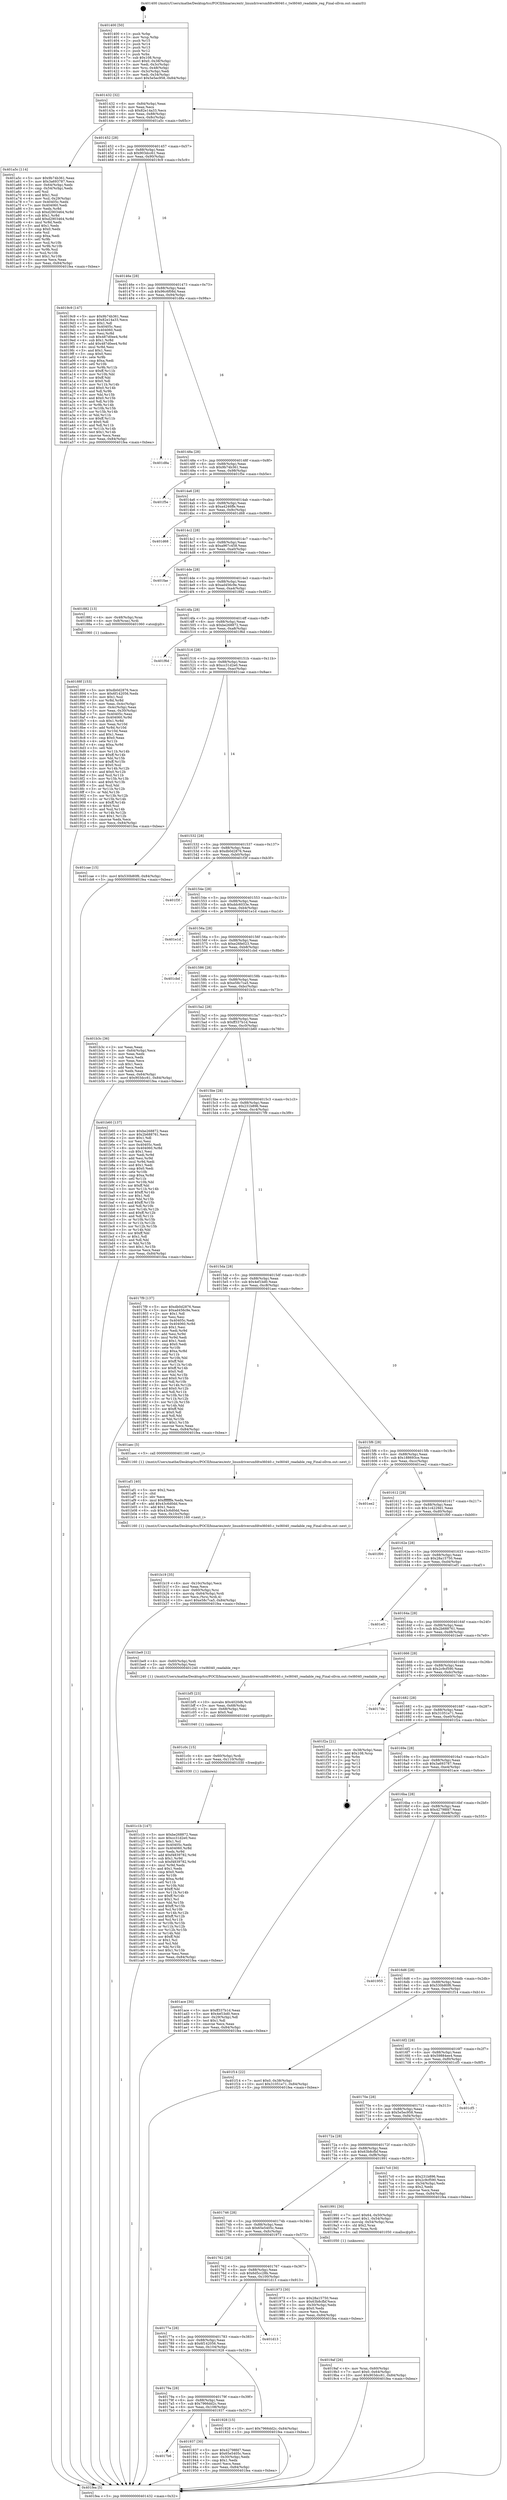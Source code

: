 digraph "0x401400" {
  label = "0x401400 (/mnt/c/Users/mathe/Desktop/tcc/POCII/binaries/extr_linuxdriversmfdtwl6040.c_twl6040_readable_reg_Final-ollvm.out::main(0))"
  labelloc = "t"
  node[shape=record]

  Entry [label="",width=0.3,height=0.3,shape=circle,fillcolor=black,style=filled]
  "0x401432" [label="{
     0x401432 [32]\l
     | [instrs]\l
     &nbsp;&nbsp;0x401432 \<+6\>: mov -0x84(%rbp),%eax\l
     &nbsp;&nbsp;0x401438 \<+2\>: mov %eax,%ecx\l
     &nbsp;&nbsp;0x40143a \<+6\>: sub $0x82e14a33,%ecx\l
     &nbsp;&nbsp;0x401440 \<+6\>: mov %eax,-0x88(%rbp)\l
     &nbsp;&nbsp;0x401446 \<+6\>: mov %ecx,-0x8c(%rbp)\l
     &nbsp;&nbsp;0x40144c \<+6\>: je 0000000000401a5c \<main+0x65c\>\l
  }"]
  "0x401a5c" [label="{
     0x401a5c [114]\l
     | [instrs]\l
     &nbsp;&nbsp;0x401a5c \<+5\>: mov $0x9b74b361,%eax\l
     &nbsp;&nbsp;0x401a61 \<+5\>: mov $0x3a693787,%ecx\l
     &nbsp;&nbsp;0x401a66 \<+3\>: mov -0x64(%rbp),%edx\l
     &nbsp;&nbsp;0x401a69 \<+3\>: cmp -0x54(%rbp),%edx\l
     &nbsp;&nbsp;0x401a6c \<+4\>: setl %sil\l
     &nbsp;&nbsp;0x401a70 \<+4\>: and $0x1,%sil\l
     &nbsp;&nbsp;0x401a74 \<+4\>: mov %sil,-0x29(%rbp)\l
     &nbsp;&nbsp;0x401a78 \<+7\>: mov 0x40405c,%edx\l
     &nbsp;&nbsp;0x401a7f \<+7\>: mov 0x404060,%edi\l
     &nbsp;&nbsp;0x401a86 \<+3\>: mov %edx,%r8d\l
     &nbsp;&nbsp;0x401a89 \<+7\>: sub $0xd2903464,%r8d\l
     &nbsp;&nbsp;0x401a90 \<+4\>: sub $0x1,%r8d\l
     &nbsp;&nbsp;0x401a94 \<+7\>: add $0xd2903464,%r8d\l
     &nbsp;&nbsp;0x401a9b \<+4\>: imul %r8d,%edx\l
     &nbsp;&nbsp;0x401a9f \<+3\>: and $0x1,%edx\l
     &nbsp;&nbsp;0x401aa2 \<+3\>: cmp $0x0,%edx\l
     &nbsp;&nbsp;0x401aa5 \<+4\>: sete %sil\l
     &nbsp;&nbsp;0x401aa9 \<+3\>: cmp $0xa,%edi\l
     &nbsp;&nbsp;0x401aac \<+4\>: setl %r9b\l
     &nbsp;&nbsp;0x401ab0 \<+3\>: mov %sil,%r10b\l
     &nbsp;&nbsp;0x401ab3 \<+3\>: and %r9b,%r10b\l
     &nbsp;&nbsp;0x401ab6 \<+3\>: xor %r9b,%sil\l
     &nbsp;&nbsp;0x401ab9 \<+3\>: or %sil,%r10b\l
     &nbsp;&nbsp;0x401abc \<+4\>: test $0x1,%r10b\l
     &nbsp;&nbsp;0x401ac0 \<+3\>: cmovne %ecx,%eax\l
     &nbsp;&nbsp;0x401ac3 \<+6\>: mov %eax,-0x84(%rbp)\l
     &nbsp;&nbsp;0x401ac9 \<+5\>: jmp 0000000000401fea \<main+0xbea\>\l
  }"]
  "0x401452" [label="{
     0x401452 [28]\l
     | [instrs]\l
     &nbsp;&nbsp;0x401452 \<+5\>: jmp 0000000000401457 \<main+0x57\>\l
     &nbsp;&nbsp;0x401457 \<+6\>: mov -0x88(%rbp),%eax\l
     &nbsp;&nbsp;0x40145d \<+5\>: sub $0x903dcc61,%eax\l
     &nbsp;&nbsp;0x401462 \<+6\>: mov %eax,-0x90(%rbp)\l
     &nbsp;&nbsp;0x401468 \<+6\>: je 00000000004019c9 \<main+0x5c9\>\l
  }"]
  Exit [label="",width=0.3,height=0.3,shape=circle,fillcolor=black,style=filled,peripheries=2]
  "0x4019c9" [label="{
     0x4019c9 [147]\l
     | [instrs]\l
     &nbsp;&nbsp;0x4019c9 \<+5\>: mov $0x9b74b361,%eax\l
     &nbsp;&nbsp;0x4019ce \<+5\>: mov $0x82e14a33,%ecx\l
     &nbsp;&nbsp;0x4019d3 \<+2\>: mov $0x1,%dl\l
     &nbsp;&nbsp;0x4019d5 \<+7\>: mov 0x40405c,%esi\l
     &nbsp;&nbsp;0x4019dc \<+7\>: mov 0x404060,%edi\l
     &nbsp;&nbsp;0x4019e3 \<+3\>: mov %esi,%r8d\l
     &nbsp;&nbsp;0x4019e6 \<+7\>: sub $0x487d0ee4,%r8d\l
     &nbsp;&nbsp;0x4019ed \<+4\>: sub $0x1,%r8d\l
     &nbsp;&nbsp;0x4019f1 \<+7\>: add $0x487d0ee4,%r8d\l
     &nbsp;&nbsp;0x4019f8 \<+4\>: imul %r8d,%esi\l
     &nbsp;&nbsp;0x4019fc \<+3\>: and $0x1,%esi\l
     &nbsp;&nbsp;0x4019ff \<+3\>: cmp $0x0,%esi\l
     &nbsp;&nbsp;0x401a02 \<+4\>: sete %r9b\l
     &nbsp;&nbsp;0x401a06 \<+3\>: cmp $0xa,%edi\l
     &nbsp;&nbsp;0x401a09 \<+4\>: setl %r10b\l
     &nbsp;&nbsp;0x401a0d \<+3\>: mov %r9b,%r11b\l
     &nbsp;&nbsp;0x401a10 \<+4\>: xor $0xff,%r11b\l
     &nbsp;&nbsp;0x401a14 \<+3\>: mov %r10b,%bl\l
     &nbsp;&nbsp;0x401a17 \<+3\>: xor $0xff,%bl\l
     &nbsp;&nbsp;0x401a1a \<+3\>: xor $0x0,%dl\l
     &nbsp;&nbsp;0x401a1d \<+3\>: mov %r11b,%r14b\l
     &nbsp;&nbsp;0x401a20 \<+4\>: and $0x0,%r14b\l
     &nbsp;&nbsp;0x401a24 \<+3\>: and %dl,%r9b\l
     &nbsp;&nbsp;0x401a27 \<+3\>: mov %bl,%r15b\l
     &nbsp;&nbsp;0x401a2a \<+4\>: and $0x0,%r15b\l
     &nbsp;&nbsp;0x401a2e \<+3\>: and %dl,%r10b\l
     &nbsp;&nbsp;0x401a31 \<+3\>: or %r9b,%r14b\l
     &nbsp;&nbsp;0x401a34 \<+3\>: or %r10b,%r15b\l
     &nbsp;&nbsp;0x401a37 \<+3\>: xor %r15b,%r14b\l
     &nbsp;&nbsp;0x401a3a \<+3\>: or %bl,%r11b\l
     &nbsp;&nbsp;0x401a3d \<+4\>: xor $0xff,%r11b\l
     &nbsp;&nbsp;0x401a41 \<+3\>: or $0x0,%dl\l
     &nbsp;&nbsp;0x401a44 \<+3\>: and %dl,%r11b\l
     &nbsp;&nbsp;0x401a47 \<+3\>: or %r11b,%r14b\l
     &nbsp;&nbsp;0x401a4a \<+4\>: test $0x1,%r14b\l
     &nbsp;&nbsp;0x401a4e \<+3\>: cmovne %ecx,%eax\l
     &nbsp;&nbsp;0x401a51 \<+6\>: mov %eax,-0x84(%rbp)\l
     &nbsp;&nbsp;0x401a57 \<+5\>: jmp 0000000000401fea \<main+0xbea\>\l
  }"]
  "0x40146e" [label="{
     0x40146e [28]\l
     | [instrs]\l
     &nbsp;&nbsp;0x40146e \<+5\>: jmp 0000000000401473 \<main+0x73\>\l
     &nbsp;&nbsp;0x401473 \<+6\>: mov -0x88(%rbp),%eax\l
     &nbsp;&nbsp;0x401479 \<+5\>: sub $0x96c6f08d,%eax\l
     &nbsp;&nbsp;0x40147e \<+6\>: mov %eax,-0x94(%rbp)\l
     &nbsp;&nbsp;0x401484 \<+6\>: je 0000000000401d8a \<main+0x98a\>\l
  }"]
  "0x401c1b" [label="{
     0x401c1b [147]\l
     | [instrs]\l
     &nbsp;&nbsp;0x401c1b \<+5\>: mov $0xbe268872,%eax\l
     &nbsp;&nbsp;0x401c20 \<+5\>: mov $0xcc31d2e0,%esi\l
     &nbsp;&nbsp;0x401c25 \<+2\>: mov $0x1,%cl\l
     &nbsp;&nbsp;0x401c27 \<+7\>: mov 0x40405c,%edx\l
     &nbsp;&nbsp;0x401c2e \<+8\>: mov 0x404060,%r8d\l
     &nbsp;&nbsp;0x401c36 \<+3\>: mov %edx,%r9d\l
     &nbsp;&nbsp;0x401c39 \<+7\>: add $0xf4839782,%r9d\l
     &nbsp;&nbsp;0x401c40 \<+4\>: sub $0x1,%r9d\l
     &nbsp;&nbsp;0x401c44 \<+7\>: sub $0xf4839782,%r9d\l
     &nbsp;&nbsp;0x401c4b \<+4\>: imul %r9d,%edx\l
     &nbsp;&nbsp;0x401c4f \<+3\>: and $0x1,%edx\l
     &nbsp;&nbsp;0x401c52 \<+3\>: cmp $0x0,%edx\l
     &nbsp;&nbsp;0x401c55 \<+4\>: sete %r10b\l
     &nbsp;&nbsp;0x401c59 \<+4\>: cmp $0xa,%r8d\l
     &nbsp;&nbsp;0x401c5d \<+4\>: setl %r11b\l
     &nbsp;&nbsp;0x401c61 \<+3\>: mov %r10b,%bl\l
     &nbsp;&nbsp;0x401c64 \<+3\>: xor $0xff,%bl\l
     &nbsp;&nbsp;0x401c67 \<+3\>: mov %r11b,%r14b\l
     &nbsp;&nbsp;0x401c6a \<+4\>: xor $0xff,%r14b\l
     &nbsp;&nbsp;0x401c6e \<+3\>: xor $0x1,%cl\l
     &nbsp;&nbsp;0x401c71 \<+3\>: mov %bl,%r15b\l
     &nbsp;&nbsp;0x401c74 \<+4\>: and $0xff,%r15b\l
     &nbsp;&nbsp;0x401c78 \<+3\>: and %cl,%r10b\l
     &nbsp;&nbsp;0x401c7b \<+3\>: mov %r14b,%r12b\l
     &nbsp;&nbsp;0x401c7e \<+4\>: and $0xff,%r12b\l
     &nbsp;&nbsp;0x401c82 \<+3\>: and %cl,%r11b\l
     &nbsp;&nbsp;0x401c85 \<+3\>: or %r10b,%r15b\l
     &nbsp;&nbsp;0x401c88 \<+3\>: or %r11b,%r12b\l
     &nbsp;&nbsp;0x401c8b \<+3\>: xor %r12b,%r15b\l
     &nbsp;&nbsp;0x401c8e \<+3\>: or %r14b,%bl\l
     &nbsp;&nbsp;0x401c91 \<+3\>: xor $0xff,%bl\l
     &nbsp;&nbsp;0x401c94 \<+3\>: or $0x1,%cl\l
     &nbsp;&nbsp;0x401c97 \<+2\>: and %cl,%bl\l
     &nbsp;&nbsp;0x401c99 \<+3\>: or %bl,%r15b\l
     &nbsp;&nbsp;0x401c9c \<+4\>: test $0x1,%r15b\l
     &nbsp;&nbsp;0x401ca0 \<+3\>: cmovne %esi,%eax\l
     &nbsp;&nbsp;0x401ca3 \<+6\>: mov %eax,-0x84(%rbp)\l
     &nbsp;&nbsp;0x401ca9 \<+5\>: jmp 0000000000401fea \<main+0xbea\>\l
  }"]
  "0x401d8a" [label="{
     0x401d8a\l
  }", style=dashed]
  "0x40148a" [label="{
     0x40148a [28]\l
     | [instrs]\l
     &nbsp;&nbsp;0x40148a \<+5\>: jmp 000000000040148f \<main+0x8f\>\l
     &nbsp;&nbsp;0x40148f \<+6\>: mov -0x88(%rbp),%eax\l
     &nbsp;&nbsp;0x401495 \<+5\>: sub $0x9b74b361,%eax\l
     &nbsp;&nbsp;0x40149a \<+6\>: mov %eax,-0x98(%rbp)\l
     &nbsp;&nbsp;0x4014a0 \<+6\>: je 0000000000401f5e \<main+0xb5e\>\l
  }"]
  "0x401c0c" [label="{
     0x401c0c [15]\l
     | [instrs]\l
     &nbsp;&nbsp;0x401c0c \<+4\>: mov -0x60(%rbp),%rdi\l
     &nbsp;&nbsp;0x401c10 \<+6\>: mov %eax,-0x110(%rbp)\l
     &nbsp;&nbsp;0x401c16 \<+5\>: call 0000000000401030 \<free@plt\>\l
     | [calls]\l
     &nbsp;&nbsp;0x401030 \{1\} (unknown)\l
  }"]
  "0x401f5e" [label="{
     0x401f5e\l
  }", style=dashed]
  "0x4014a6" [label="{
     0x4014a6 [28]\l
     | [instrs]\l
     &nbsp;&nbsp;0x4014a6 \<+5\>: jmp 00000000004014ab \<main+0xab\>\l
     &nbsp;&nbsp;0x4014ab \<+6\>: mov -0x88(%rbp),%eax\l
     &nbsp;&nbsp;0x4014b1 \<+5\>: sub $0xa4246ffe,%eax\l
     &nbsp;&nbsp;0x4014b6 \<+6\>: mov %eax,-0x9c(%rbp)\l
     &nbsp;&nbsp;0x4014bc \<+6\>: je 0000000000401d68 \<main+0x968\>\l
  }"]
  "0x401bf5" [label="{
     0x401bf5 [23]\l
     | [instrs]\l
     &nbsp;&nbsp;0x401bf5 \<+10\>: movabs $0x4020d6,%rdi\l
     &nbsp;&nbsp;0x401bff \<+3\>: mov %eax,-0x68(%rbp)\l
     &nbsp;&nbsp;0x401c02 \<+3\>: mov -0x68(%rbp),%esi\l
     &nbsp;&nbsp;0x401c05 \<+2\>: mov $0x0,%al\l
     &nbsp;&nbsp;0x401c07 \<+5\>: call 0000000000401040 \<printf@plt\>\l
     | [calls]\l
     &nbsp;&nbsp;0x401040 \{1\} (unknown)\l
  }"]
  "0x401d68" [label="{
     0x401d68\l
  }", style=dashed]
  "0x4014c2" [label="{
     0x4014c2 [28]\l
     | [instrs]\l
     &nbsp;&nbsp;0x4014c2 \<+5\>: jmp 00000000004014c7 \<main+0xc7\>\l
     &nbsp;&nbsp;0x4014c7 \<+6\>: mov -0x88(%rbp),%eax\l
     &nbsp;&nbsp;0x4014cd \<+5\>: sub $0xa967c458,%eax\l
     &nbsp;&nbsp;0x4014d2 \<+6\>: mov %eax,-0xa0(%rbp)\l
     &nbsp;&nbsp;0x4014d8 \<+6\>: je 0000000000401fae \<main+0xbae\>\l
  }"]
  "0x401b19" [label="{
     0x401b19 [35]\l
     | [instrs]\l
     &nbsp;&nbsp;0x401b19 \<+6\>: mov -0x10c(%rbp),%ecx\l
     &nbsp;&nbsp;0x401b1f \<+3\>: imul %eax,%ecx\l
     &nbsp;&nbsp;0x401b22 \<+4\>: mov -0x60(%rbp),%rsi\l
     &nbsp;&nbsp;0x401b26 \<+4\>: movslq -0x64(%rbp),%rdi\l
     &nbsp;&nbsp;0x401b2a \<+3\>: mov %ecx,(%rsi,%rdi,4)\l
     &nbsp;&nbsp;0x401b2d \<+10\>: movl $0xe58c7ca5,-0x84(%rbp)\l
     &nbsp;&nbsp;0x401b37 \<+5\>: jmp 0000000000401fea \<main+0xbea\>\l
  }"]
  "0x401fae" [label="{
     0x401fae\l
  }", style=dashed]
  "0x4014de" [label="{
     0x4014de [28]\l
     | [instrs]\l
     &nbsp;&nbsp;0x4014de \<+5\>: jmp 00000000004014e3 \<main+0xe3\>\l
     &nbsp;&nbsp;0x4014e3 \<+6\>: mov -0x88(%rbp),%eax\l
     &nbsp;&nbsp;0x4014e9 \<+5\>: sub $0xad456c9e,%eax\l
     &nbsp;&nbsp;0x4014ee \<+6\>: mov %eax,-0xa4(%rbp)\l
     &nbsp;&nbsp;0x4014f4 \<+6\>: je 0000000000401882 \<main+0x482\>\l
  }"]
  "0x401af1" [label="{
     0x401af1 [40]\l
     | [instrs]\l
     &nbsp;&nbsp;0x401af1 \<+5\>: mov $0x2,%ecx\l
     &nbsp;&nbsp;0x401af6 \<+1\>: cltd\l
     &nbsp;&nbsp;0x401af7 \<+2\>: idiv %ecx\l
     &nbsp;&nbsp;0x401af9 \<+6\>: imul $0xfffffffe,%edx,%ecx\l
     &nbsp;&nbsp;0x401aff \<+6\>: add $0x43c6d0dd,%ecx\l
     &nbsp;&nbsp;0x401b05 \<+3\>: add $0x1,%ecx\l
     &nbsp;&nbsp;0x401b08 \<+6\>: sub $0x43c6d0dd,%ecx\l
     &nbsp;&nbsp;0x401b0e \<+6\>: mov %ecx,-0x10c(%rbp)\l
     &nbsp;&nbsp;0x401b14 \<+5\>: call 0000000000401160 \<next_i\>\l
     | [calls]\l
     &nbsp;&nbsp;0x401160 \{1\} (/mnt/c/Users/mathe/Desktop/tcc/POCII/binaries/extr_linuxdriversmfdtwl6040.c_twl6040_readable_reg_Final-ollvm.out::next_i)\l
  }"]
  "0x401882" [label="{
     0x401882 [13]\l
     | [instrs]\l
     &nbsp;&nbsp;0x401882 \<+4\>: mov -0x48(%rbp),%rax\l
     &nbsp;&nbsp;0x401886 \<+4\>: mov 0x8(%rax),%rdi\l
     &nbsp;&nbsp;0x40188a \<+5\>: call 0000000000401060 \<atoi@plt\>\l
     | [calls]\l
     &nbsp;&nbsp;0x401060 \{1\} (unknown)\l
  }"]
  "0x4014fa" [label="{
     0x4014fa [28]\l
     | [instrs]\l
     &nbsp;&nbsp;0x4014fa \<+5\>: jmp 00000000004014ff \<main+0xff\>\l
     &nbsp;&nbsp;0x4014ff \<+6\>: mov -0x88(%rbp),%eax\l
     &nbsp;&nbsp;0x401505 \<+5\>: sub $0xbe268872,%eax\l
     &nbsp;&nbsp;0x40150a \<+6\>: mov %eax,-0xa8(%rbp)\l
     &nbsp;&nbsp;0x401510 \<+6\>: je 0000000000401f6d \<main+0xb6d\>\l
  }"]
  "0x4019af" [label="{
     0x4019af [26]\l
     | [instrs]\l
     &nbsp;&nbsp;0x4019af \<+4\>: mov %rax,-0x60(%rbp)\l
     &nbsp;&nbsp;0x4019b3 \<+7\>: movl $0x0,-0x64(%rbp)\l
     &nbsp;&nbsp;0x4019ba \<+10\>: movl $0x903dcc61,-0x84(%rbp)\l
     &nbsp;&nbsp;0x4019c4 \<+5\>: jmp 0000000000401fea \<main+0xbea\>\l
  }"]
  "0x401f6d" [label="{
     0x401f6d\l
  }", style=dashed]
  "0x401516" [label="{
     0x401516 [28]\l
     | [instrs]\l
     &nbsp;&nbsp;0x401516 \<+5\>: jmp 000000000040151b \<main+0x11b\>\l
     &nbsp;&nbsp;0x40151b \<+6\>: mov -0x88(%rbp),%eax\l
     &nbsp;&nbsp;0x401521 \<+5\>: sub $0xcc31d2e0,%eax\l
     &nbsp;&nbsp;0x401526 \<+6\>: mov %eax,-0xac(%rbp)\l
     &nbsp;&nbsp;0x40152c \<+6\>: je 0000000000401cae \<main+0x8ae\>\l
  }"]
  "0x4017b6" [label="{
     0x4017b6\l
  }", style=dashed]
  "0x401cae" [label="{
     0x401cae [15]\l
     | [instrs]\l
     &nbsp;&nbsp;0x401cae \<+10\>: movl $0x530b80f6,-0x84(%rbp)\l
     &nbsp;&nbsp;0x401cb8 \<+5\>: jmp 0000000000401fea \<main+0xbea\>\l
  }"]
  "0x401532" [label="{
     0x401532 [28]\l
     | [instrs]\l
     &nbsp;&nbsp;0x401532 \<+5\>: jmp 0000000000401537 \<main+0x137\>\l
     &nbsp;&nbsp;0x401537 \<+6\>: mov -0x88(%rbp),%eax\l
     &nbsp;&nbsp;0x40153d \<+5\>: sub $0xdb0d2876,%eax\l
     &nbsp;&nbsp;0x401542 \<+6\>: mov %eax,-0xb0(%rbp)\l
     &nbsp;&nbsp;0x401548 \<+6\>: je 0000000000401f3f \<main+0xb3f\>\l
  }"]
  "0x401937" [label="{
     0x401937 [30]\l
     | [instrs]\l
     &nbsp;&nbsp;0x401937 \<+5\>: mov $0x42798fd7,%eax\l
     &nbsp;&nbsp;0x40193c \<+5\>: mov $0x65e5405c,%ecx\l
     &nbsp;&nbsp;0x401941 \<+3\>: mov -0x30(%rbp),%edx\l
     &nbsp;&nbsp;0x401944 \<+3\>: cmp $0x1,%edx\l
     &nbsp;&nbsp;0x401947 \<+3\>: cmovl %ecx,%eax\l
     &nbsp;&nbsp;0x40194a \<+6\>: mov %eax,-0x84(%rbp)\l
     &nbsp;&nbsp;0x401950 \<+5\>: jmp 0000000000401fea \<main+0xbea\>\l
  }"]
  "0x401f3f" [label="{
     0x401f3f\l
  }", style=dashed]
  "0x40154e" [label="{
     0x40154e [28]\l
     | [instrs]\l
     &nbsp;&nbsp;0x40154e \<+5\>: jmp 0000000000401553 \<main+0x153\>\l
     &nbsp;&nbsp;0x401553 \<+6\>: mov -0x88(%rbp),%eax\l
     &nbsp;&nbsp;0x401559 \<+5\>: sub $0xddc6033e,%eax\l
     &nbsp;&nbsp;0x40155e \<+6\>: mov %eax,-0xb4(%rbp)\l
     &nbsp;&nbsp;0x401564 \<+6\>: je 0000000000401e1d \<main+0xa1d\>\l
  }"]
  "0x40179a" [label="{
     0x40179a [28]\l
     | [instrs]\l
     &nbsp;&nbsp;0x40179a \<+5\>: jmp 000000000040179f \<main+0x39f\>\l
     &nbsp;&nbsp;0x40179f \<+6\>: mov -0x88(%rbp),%eax\l
     &nbsp;&nbsp;0x4017a5 \<+5\>: sub $0x7966dd2c,%eax\l
     &nbsp;&nbsp;0x4017aa \<+6\>: mov %eax,-0x108(%rbp)\l
     &nbsp;&nbsp;0x4017b0 \<+6\>: je 0000000000401937 \<main+0x537\>\l
  }"]
  "0x401e1d" [label="{
     0x401e1d\l
  }", style=dashed]
  "0x40156a" [label="{
     0x40156a [28]\l
     | [instrs]\l
     &nbsp;&nbsp;0x40156a \<+5\>: jmp 000000000040156f \<main+0x16f\>\l
     &nbsp;&nbsp;0x40156f \<+6\>: mov -0x88(%rbp),%eax\l
     &nbsp;&nbsp;0x401575 \<+5\>: sub $0xe26fe023,%eax\l
     &nbsp;&nbsp;0x40157a \<+6\>: mov %eax,-0xb8(%rbp)\l
     &nbsp;&nbsp;0x401580 \<+6\>: je 0000000000401cbd \<main+0x8bd\>\l
  }"]
  "0x401928" [label="{
     0x401928 [15]\l
     | [instrs]\l
     &nbsp;&nbsp;0x401928 \<+10\>: movl $0x7966dd2c,-0x84(%rbp)\l
     &nbsp;&nbsp;0x401932 \<+5\>: jmp 0000000000401fea \<main+0xbea\>\l
  }"]
  "0x401cbd" [label="{
     0x401cbd\l
  }", style=dashed]
  "0x401586" [label="{
     0x401586 [28]\l
     | [instrs]\l
     &nbsp;&nbsp;0x401586 \<+5\>: jmp 000000000040158b \<main+0x18b\>\l
     &nbsp;&nbsp;0x40158b \<+6\>: mov -0x88(%rbp),%eax\l
     &nbsp;&nbsp;0x401591 \<+5\>: sub $0xe58c7ca5,%eax\l
     &nbsp;&nbsp;0x401596 \<+6\>: mov %eax,-0xbc(%rbp)\l
     &nbsp;&nbsp;0x40159c \<+6\>: je 0000000000401b3c \<main+0x73c\>\l
  }"]
  "0x40177e" [label="{
     0x40177e [28]\l
     | [instrs]\l
     &nbsp;&nbsp;0x40177e \<+5\>: jmp 0000000000401783 \<main+0x383\>\l
     &nbsp;&nbsp;0x401783 \<+6\>: mov -0x88(%rbp),%eax\l
     &nbsp;&nbsp;0x401789 \<+5\>: sub $0x6f142056,%eax\l
     &nbsp;&nbsp;0x40178e \<+6\>: mov %eax,-0x104(%rbp)\l
     &nbsp;&nbsp;0x401794 \<+6\>: je 0000000000401928 \<main+0x528\>\l
  }"]
  "0x401b3c" [label="{
     0x401b3c [36]\l
     | [instrs]\l
     &nbsp;&nbsp;0x401b3c \<+2\>: xor %eax,%eax\l
     &nbsp;&nbsp;0x401b3e \<+3\>: mov -0x64(%rbp),%ecx\l
     &nbsp;&nbsp;0x401b41 \<+2\>: mov %eax,%edx\l
     &nbsp;&nbsp;0x401b43 \<+2\>: sub %ecx,%edx\l
     &nbsp;&nbsp;0x401b45 \<+2\>: mov %eax,%ecx\l
     &nbsp;&nbsp;0x401b47 \<+3\>: sub $0x1,%ecx\l
     &nbsp;&nbsp;0x401b4a \<+2\>: add %ecx,%edx\l
     &nbsp;&nbsp;0x401b4c \<+2\>: sub %edx,%eax\l
     &nbsp;&nbsp;0x401b4e \<+3\>: mov %eax,-0x64(%rbp)\l
     &nbsp;&nbsp;0x401b51 \<+10\>: movl $0x903dcc61,-0x84(%rbp)\l
     &nbsp;&nbsp;0x401b5b \<+5\>: jmp 0000000000401fea \<main+0xbea\>\l
  }"]
  "0x4015a2" [label="{
     0x4015a2 [28]\l
     | [instrs]\l
     &nbsp;&nbsp;0x4015a2 \<+5\>: jmp 00000000004015a7 \<main+0x1a7\>\l
     &nbsp;&nbsp;0x4015a7 \<+6\>: mov -0x88(%rbp),%eax\l
     &nbsp;&nbsp;0x4015ad \<+5\>: sub $0xff337b1d,%eax\l
     &nbsp;&nbsp;0x4015b2 \<+6\>: mov %eax,-0xc0(%rbp)\l
     &nbsp;&nbsp;0x4015b8 \<+6\>: je 0000000000401b60 \<main+0x760\>\l
  }"]
  "0x401d13" [label="{
     0x401d13\l
  }", style=dashed]
  "0x401b60" [label="{
     0x401b60 [137]\l
     | [instrs]\l
     &nbsp;&nbsp;0x401b60 \<+5\>: mov $0xbe268872,%eax\l
     &nbsp;&nbsp;0x401b65 \<+5\>: mov $0x2b688761,%ecx\l
     &nbsp;&nbsp;0x401b6a \<+2\>: mov $0x1,%dl\l
     &nbsp;&nbsp;0x401b6c \<+2\>: xor %esi,%esi\l
     &nbsp;&nbsp;0x401b6e \<+7\>: mov 0x40405c,%edi\l
     &nbsp;&nbsp;0x401b75 \<+8\>: mov 0x404060,%r8d\l
     &nbsp;&nbsp;0x401b7d \<+3\>: sub $0x1,%esi\l
     &nbsp;&nbsp;0x401b80 \<+3\>: mov %edi,%r9d\l
     &nbsp;&nbsp;0x401b83 \<+3\>: add %esi,%r9d\l
     &nbsp;&nbsp;0x401b86 \<+4\>: imul %r9d,%edi\l
     &nbsp;&nbsp;0x401b8a \<+3\>: and $0x1,%edi\l
     &nbsp;&nbsp;0x401b8d \<+3\>: cmp $0x0,%edi\l
     &nbsp;&nbsp;0x401b90 \<+4\>: sete %r10b\l
     &nbsp;&nbsp;0x401b94 \<+4\>: cmp $0xa,%r8d\l
     &nbsp;&nbsp;0x401b98 \<+4\>: setl %r11b\l
     &nbsp;&nbsp;0x401b9c \<+3\>: mov %r10b,%bl\l
     &nbsp;&nbsp;0x401b9f \<+3\>: xor $0xff,%bl\l
     &nbsp;&nbsp;0x401ba2 \<+3\>: mov %r11b,%r14b\l
     &nbsp;&nbsp;0x401ba5 \<+4\>: xor $0xff,%r14b\l
     &nbsp;&nbsp;0x401ba9 \<+3\>: xor $0x1,%dl\l
     &nbsp;&nbsp;0x401bac \<+3\>: mov %bl,%r15b\l
     &nbsp;&nbsp;0x401baf \<+4\>: and $0xff,%r15b\l
     &nbsp;&nbsp;0x401bb3 \<+3\>: and %dl,%r10b\l
     &nbsp;&nbsp;0x401bb6 \<+3\>: mov %r14b,%r12b\l
     &nbsp;&nbsp;0x401bb9 \<+4\>: and $0xff,%r12b\l
     &nbsp;&nbsp;0x401bbd \<+3\>: and %dl,%r11b\l
     &nbsp;&nbsp;0x401bc0 \<+3\>: or %r10b,%r15b\l
     &nbsp;&nbsp;0x401bc3 \<+3\>: or %r11b,%r12b\l
     &nbsp;&nbsp;0x401bc6 \<+3\>: xor %r12b,%r15b\l
     &nbsp;&nbsp;0x401bc9 \<+3\>: or %r14b,%bl\l
     &nbsp;&nbsp;0x401bcc \<+3\>: xor $0xff,%bl\l
     &nbsp;&nbsp;0x401bcf \<+3\>: or $0x1,%dl\l
     &nbsp;&nbsp;0x401bd2 \<+2\>: and %dl,%bl\l
     &nbsp;&nbsp;0x401bd4 \<+3\>: or %bl,%r15b\l
     &nbsp;&nbsp;0x401bd7 \<+4\>: test $0x1,%r15b\l
     &nbsp;&nbsp;0x401bdb \<+3\>: cmovne %ecx,%eax\l
     &nbsp;&nbsp;0x401bde \<+6\>: mov %eax,-0x84(%rbp)\l
     &nbsp;&nbsp;0x401be4 \<+5\>: jmp 0000000000401fea \<main+0xbea\>\l
  }"]
  "0x4015be" [label="{
     0x4015be [28]\l
     | [instrs]\l
     &nbsp;&nbsp;0x4015be \<+5\>: jmp 00000000004015c3 \<main+0x1c3\>\l
     &nbsp;&nbsp;0x4015c3 \<+6\>: mov -0x88(%rbp),%eax\l
     &nbsp;&nbsp;0x4015c9 \<+5\>: sub $0x231b896,%eax\l
     &nbsp;&nbsp;0x4015ce \<+6\>: mov %eax,-0xc4(%rbp)\l
     &nbsp;&nbsp;0x4015d4 \<+6\>: je 00000000004017f9 \<main+0x3f9\>\l
  }"]
  "0x401762" [label="{
     0x401762 [28]\l
     | [instrs]\l
     &nbsp;&nbsp;0x401762 \<+5\>: jmp 0000000000401767 \<main+0x367\>\l
     &nbsp;&nbsp;0x401767 \<+6\>: mov -0x88(%rbp),%eax\l
     &nbsp;&nbsp;0x40176d \<+5\>: sub $0x6d5cc28b,%eax\l
     &nbsp;&nbsp;0x401772 \<+6\>: mov %eax,-0x100(%rbp)\l
     &nbsp;&nbsp;0x401778 \<+6\>: je 0000000000401d13 \<main+0x913\>\l
  }"]
  "0x4017f9" [label="{
     0x4017f9 [137]\l
     | [instrs]\l
     &nbsp;&nbsp;0x4017f9 \<+5\>: mov $0xdb0d2876,%eax\l
     &nbsp;&nbsp;0x4017fe \<+5\>: mov $0xad456c9e,%ecx\l
     &nbsp;&nbsp;0x401803 \<+2\>: mov $0x1,%dl\l
     &nbsp;&nbsp;0x401805 \<+2\>: xor %esi,%esi\l
     &nbsp;&nbsp;0x401807 \<+7\>: mov 0x40405c,%edi\l
     &nbsp;&nbsp;0x40180e \<+8\>: mov 0x404060,%r8d\l
     &nbsp;&nbsp;0x401816 \<+3\>: sub $0x1,%esi\l
     &nbsp;&nbsp;0x401819 \<+3\>: mov %edi,%r9d\l
     &nbsp;&nbsp;0x40181c \<+3\>: add %esi,%r9d\l
     &nbsp;&nbsp;0x40181f \<+4\>: imul %r9d,%edi\l
     &nbsp;&nbsp;0x401823 \<+3\>: and $0x1,%edi\l
     &nbsp;&nbsp;0x401826 \<+3\>: cmp $0x0,%edi\l
     &nbsp;&nbsp;0x401829 \<+4\>: sete %r10b\l
     &nbsp;&nbsp;0x40182d \<+4\>: cmp $0xa,%r8d\l
     &nbsp;&nbsp;0x401831 \<+4\>: setl %r11b\l
     &nbsp;&nbsp;0x401835 \<+3\>: mov %r10b,%bl\l
     &nbsp;&nbsp;0x401838 \<+3\>: xor $0xff,%bl\l
     &nbsp;&nbsp;0x40183b \<+3\>: mov %r11b,%r14b\l
     &nbsp;&nbsp;0x40183e \<+4\>: xor $0xff,%r14b\l
     &nbsp;&nbsp;0x401842 \<+3\>: xor $0x0,%dl\l
     &nbsp;&nbsp;0x401845 \<+3\>: mov %bl,%r15b\l
     &nbsp;&nbsp;0x401848 \<+4\>: and $0x0,%r15b\l
     &nbsp;&nbsp;0x40184c \<+3\>: and %dl,%r10b\l
     &nbsp;&nbsp;0x40184f \<+3\>: mov %r14b,%r12b\l
     &nbsp;&nbsp;0x401852 \<+4\>: and $0x0,%r12b\l
     &nbsp;&nbsp;0x401856 \<+3\>: and %dl,%r11b\l
     &nbsp;&nbsp;0x401859 \<+3\>: or %r10b,%r15b\l
     &nbsp;&nbsp;0x40185c \<+3\>: or %r11b,%r12b\l
     &nbsp;&nbsp;0x40185f \<+3\>: xor %r12b,%r15b\l
     &nbsp;&nbsp;0x401862 \<+3\>: or %r14b,%bl\l
     &nbsp;&nbsp;0x401865 \<+3\>: xor $0xff,%bl\l
     &nbsp;&nbsp;0x401868 \<+3\>: or $0x0,%dl\l
     &nbsp;&nbsp;0x40186b \<+2\>: and %dl,%bl\l
     &nbsp;&nbsp;0x40186d \<+3\>: or %bl,%r15b\l
     &nbsp;&nbsp;0x401870 \<+4\>: test $0x1,%r15b\l
     &nbsp;&nbsp;0x401874 \<+3\>: cmovne %ecx,%eax\l
     &nbsp;&nbsp;0x401877 \<+6\>: mov %eax,-0x84(%rbp)\l
     &nbsp;&nbsp;0x40187d \<+5\>: jmp 0000000000401fea \<main+0xbea\>\l
  }"]
  "0x4015da" [label="{
     0x4015da [28]\l
     | [instrs]\l
     &nbsp;&nbsp;0x4015da \<+5\>: jmp 00000000004015df \<main+0x1df\>\l
     &nbsp;&nbsp;0x4015df \<+6\>: mov -0x88(%rbp),%eax\l
     &nbsp;&nbsp;0x4015e5 \<+5\>: sub $0x4ef1bd0,%eax\l
     &nbsp;&nbsp;0x4015ea \<+6\>: mov %eax,-0xc8(%rbp)\l
     &nbsp;&nbsp;0x4015f0 \<+6\>: je 0000000000401aec \<main+0x6ec\>\l
  }"]
  "0x401973" [label="{
     0x401973 [30]\l
     | [instrs]\l
     &nbsp;&nbsp;0x401973 \<+5\>: mov $0x28a15750,%eax\l
     &nbsp;&nbsp;0x401978 \<+5\>: mov $0x63b8cfbf,%ecx\l
     &nbsp;&nbsp;0x40197d \<+3\>: mov -0x30(%rbp),%edx\l
     &nbsp;&nbsp;0x401980 \<+3\>: cmp $0x0,%edx\l
     &nbsp;&nbsp;0x401983 \<+3\>: cmove %ecx,%eax\l
     &nbsp;&nbsp;0x401986 \<+6\>: mov %eax,-0x84(%rbp)\l
     &nbsp;&nbsp;0x40198c \<+5\>: jmp 0000000000401fea \<main+0xbea\>\l
  }"]
  "0x401aec" [label="{
     0x401aec [5]\l
     | [instrs]\l
     &nbsp;&nbsp;0x401aec \<+5\>: call 0000000000401160 \<next_i\>\l
     | [calls]\l
     &nbsp;&nbsp;0x401160 \{1\} (/mnt/c/Users/mathe/Desktop/tcc/POCII/binaries/extr_linuxdriversmfdtwl6040.c_twl6040_readable_reg_Final-ollvm.out::next_i)\l
  }"]
  "0x4015f6" [label="{
     0x4015f6 [28]\l
     | [instrs]\l
     &nbsp;&nbsp;0x4015f6 \<+5\>: jmp 00000000004015fb \<main+0x1fb\>\l
     &nbsp;&nbsp;0x4015fb \<+6\>: mov -0x88(%rbp),%eax\l
     &nbsp;&nbsp;0x401601 \<+5\>: sub $0x188693ce,%eax\l
     &nbsp;&nbsp;0x401606 \<+6\>: mov %eax,-0xcc(%rbp)\l
     &nbsp;&nbsp;0x40160c \<+6\>: je 0000000000401ee2 \<main+0xae2\>\l
  }"]
  "0x401746" [label="{
     0x401746 [28]\l
     | [instrs]\l
     &nbsp;&nbsp;0x401746 \<+5\>: jmp 000000000040174b \<main+0x34b\>\l
     &nbsp;&nbsp;0x40174b \<+6\>: mov -0x88(%rbp),%eax\l
     &nbsp;&nbsp;0x401751 \<+5\>: sub $0x65e5405c,%eax\l
     &nbsp;&nbsp;0x401756 \<+6\>: mov %eax,-0xfc(%rbp)\l
     &nbsp;&nbsp;0x40175c \<+6\>: je 0000000000401973 \<main+0x573\>\l
  }"]
  "0x401ee2" [label="{
     0x401ee2\l
  }", style=dashed]
  "0x401612" [label="{
     0x401612 [28]\l
     | [instrs]\l
     &nbsp;&nbsp;0x401612 \<+5\>: jmp 0000000000401617 \<main+0x217\>\l
     &nbsp;&nbsp;0x401617 \<+6\>: mov -0x88(%rbp),%eax\l
     &nbsp;&nbsp;0x40161d \<+5\>: sub $0x1c4229d1,%eax\l
     &nbsp;&nbsp;0x401622 \<+6\>: mov %eax,-0xd0(%rbp)\l
     &nbsp;&nbsp;0x401628 \<+6\>: je 0000000000401f00 \<main+0xb00\>\l
  }"]
  "0x401991" [label="{
     0x401991 [30]\l
     | [instrs]\l
     &nbsp;&nbsp;0x401991 \<+7\>: movl $0x64,-0x50(%rbp)\l
     &nbsp;&nbsp;0x401998 \<+7\>: movl $0x1,-0x54(%rbp)\l
     &nbsp;&nbsp;0x40199f \<+4\>: movslq -0x54(%rbp),%rax\l
     &nbsp;&nbsp;0x4019a3 \<+4\>: shl $0x2,%rax\l
     &nbsp;&nbsp;0x4019a7 \<+3\>: mov %rax,%rdi\l
     &nbsp;&nbsp;0x4019aa \<+5\>: call 0000000000401050 \<malloc@plt\>\l
     | [calls]\l
     &nbsp;&nbsp;0x401050 \{1\} (unknown)\l
  }"]
  "0x401f00" [label="{
     0x401f00\l
  }", style=dashed]
  "0x40162e" [label="{
     0x40162e [28]\l
     | [instrs]\l
     &nbsp;&nbsp;0x40162e \<+5\>: jmp 0000000000401633 \<main+0x233\>\l
     &nbsp;&nbsp;0x401633 \<+6\>: mov -0x88(%rbp),%eax\l
     &nbsp;&nbsp;0x401639 \<+5\>: sub $0x28a15750,%eax\l
     &nbsp;&nbsp;0x40163e \<+6\>: mov %eax,-0xd4(%rbp)\l
     &nbsp;&nbsp;0x401644 \<+6\>: je 0000000000401ef1 \<main+0xaf1\>\l
  }"]
  "0x40188f" [label="{
     0x40188f [153]\l
     | [instrs]\l
     &nbsp;&nbsp;0x40188f \<+5\>: mov $0xdb0d2876,%ecx\l
     &nbsp;&nbsp;0x401894 \<+5\>: mov $0x6f142056,%edx\l
     &nbsp;&nbsp;0x401899 \<+3\>: mov $0x1,%sil\l
     &nbsp;&nbsp;0x40189c \<+3\>: xor %r8d,%r8d\l
     &nbsp;&nbsp;0x40189f \<+3\>: mov %eax,-0x4c(%rbp)\l
     &nbsp;&nbsp;0x4018a2 \<+3\>: mov -0x4c(%rbp),%eax\l
     &nbsp;&nbsp;0x4018a5 \<+3\>: mov %eax,-0x30(%rbp)\l
     &nbsp;&nbsp;0x4018a8 \<+7\>: mov 0x40405c,%eax\l
     &nbsp;&nbsp;0x4018af \<+8\>: mov 0x404060,%r9d\l
     &nbsp;&nbsp;0x4018b7 \<+4\>: sub $0x1,%r8d\l
     &nbsp;&nbsp;0x4018bb \<+3\>: mov %eax,%r10d\l
     &nbsp;&nbsp;0x4018be \<+3\>: add %r8d,%r10d\l
     &nbsp;&nbsp;0x4018c1 \<+4\>: imul %r10d,%eax\l
     &nbsp;&nbsp;0x4018c5 \<+3\>: and $0x1,%eax\l
     &nbsp;&nbsp;0x4018c8 \<+3\>: cmp $0x0,%eax\l
     &nbsp;&nbsp;0x4018cb \<+4\>: sete %r11b\l
     &nbsp;&nbsp;0x4018cf \<+4\>: cmp $0xa,%r9d\l
     &nbsp;&nbsp;0x4018d3 \<+3\>: setl %bl\l
     &nbsp;&nbsp;0x4018d6 \<+3\>: mov %r11b,%r14b\l
     &nbsp;&nbsp;0x4018d9 \<+4\>: xor $0xff,%r14b\l
     &nbsp;&nbsp;0x4018dd \<+3\>: mov %bl,%r15b\l
     &nbsp;&nbsp;0x4018e0 \<+4\>: xor $0xff,%r15b\l
     &nbsp;&nbsp;0x4018e4 \<+4\>: xor $0x0,%sil\l
     &nbsp;&nbsp;0x4018e8 \<+3\>: mov %r14b,%r12b\l
     &nbsp;&nbsp;0x4018eb \<+4\>: and $0x0,%r12b\l
     &nbsp;&nbsp;0x4018ef \<+3\>: and %sil,%r11b\l
     &nbsp;&nbsp;0x4018f2 \<+3\>: mov %r15b,%r13b\l
     &nbsp;&nbsp;0x4018f5 \<+4\>: and $0x0,%r13b\l
     &nbsp;&nbsp;0x4018f9 \<+3\>: and %sil,%bl\l
     &nbsp;&nbsp;0x4018fc \<+3\>: or %r11b,%r12b\l
     &nbsp;&nbsp;0x4018ff \<+3\>: or %bl,%r13b\l
     &nbsp;&nbsp;0x401902 \<+3\>: xor %r13b,%r12b\l
     &nbsp;&nbsp;0x401905 \<+3\>: or %r15b,%r14b\l
     &nbsp;&nbsp;0x401908 \<+4\>: xor $0xff,%r14b\l
     &nbsp;&nbsp;0x40190c \<+4\>: or $0x0,%sil\l
     &nbsp;&nbsp;0x401910 \<+3\>: and %sil,%r14b\l
     &nbsp;&nbsp;0x401913 \<+3\>: or %r14b,%r12b\l
     &nbsp;&nbsp;0x401916 \<+4\>: test $0x1,%r12b\l
     &nbsp;&nbsp;0x40191a \<+3\>: cmovne %edx,%ecx\l
     &nbsp;&nbsp;0x40191d \<+6\>: mov %ecx,-0x84(%rbp)\l
     &nbsp;&nbsp;0x401923 \<+5\>: jmp 0000000000401fea \<main+0xbea\>\l
  }"]
  "0x401ef1" [label="{
     0x401ef1\l
  }", style=dashed]
  "0x40164a" [label="{
     0x40164a [28]\l
     | [instrs]\l
     &nbsp;&nbsp;0x40164a \<+5\>: jmp 000000000040164f \<main+0x24f\>\l
     &nbsp;&nbsp;0x40164f \<+6\>: mov -0x88(%rbp),%eax\l
     &nbsp;&nbsp;0x401655 \<+5\>: sub $0x2b688761,%eax\l
     &nbsp;&nbsp;0x40165a \<+6\>: mov %eax,-0xd8(%rbp)\l
     &nbsp;&nbsp;0x401660 \<+6\>: je 0000000000401be9 \<main+0x7e9\>\l
  }"]
  "0x401400" [label="{
     0x401400 [50]\l
     | [instrs]\l
     &nbsp;&nbsp;0x401400 \<+1\>: push %rbp\l
     &nbsp;&nbsp;0x401401 \<+3\>: mov %rsp,%rbp\l
     &nbsp;&nbsp;0x401404 \<+2\>: push %r15\l
     &nbsp;&nbsp;0x401406 \<+2\>: push %r14\l
     &nbsp;&nbsp;0x401408 \<+2\>: push %r13\l
     &nbsp;&nbsp;0x40140a \<+2\>: push %r12\l
     &nbsp;&nbsp;0x40140c \<+1\>: push %rbx\l
     &nbsp;&nbsp;0x40140d \<+7\>: sub $0x108,%rsp\l
     &nbsp;&nbsp;0x401414 \<+7\>: movl $0x0,-0x38(%rbp)\l
     &nbsp;&nbsp;0x40141b \<+3\>: mov %edi,-0x3c(%rbp)\l
     &nbsp;&nbsp;0x40141e \<+4\>: mov %rsi,-0x48(%rbp)\l
     &nbsp;&nbsp;0x401422 \<+3\>: mov -0x3c(%rbp),%edi\l
     &nbsp;&nbsp;0x401425 \<+3\>: mov %edi,-0x34(%rbp)\l
     &nbsp;&nbsp;0x401428 \<+10\>: movl $0x5e5ec958,-0x84(%rbp)\l
  }"]
  "0x401be9" [label="{
     0x401be9 [12]\l
     | [instrs]\l
     &nbsp;&nbsp;0x401be9 \<+4\>: mov -0x60(%rbp),%rdi\l
     &nbsp;&nbsp;0x401bed \<+3\>: mov -0x50(%rbp),%esi\l
     &nbsp;&nbsp;0x401bf0 \<+5\>: call 0000000000401240 \<twl6040_readable_reg\>\l
     | [calls]\l
     &nbsp;&nbsp;0x401240 \{1\} (/mnt/c/Users/mathe/Desktop/tcc/POCII/binaries/extr_linuxdriversmfdtwl6040.c_twl6040_readable_reg_Final-ollvm.out::twl6040_readable_reg)\l
  }"]
  "0x401666" [label="{
     0x401666 [28]\l
     | [instrs]\l
     &nbsp;&nbsp;0x401666 \<+5\>: jmp 000000000040166b \<main+0x26b\>\l
     &nbsp;&nbsp;0x40166b \<+6\>: mov -0x88(%rbp),%eax\l
     &nbsp;&nbsp;0x401671 \<+5\>: sub $0x2c9cf590,%eax\l
     &nbsp;&nbsp;0x401676 \<+6\>: mov %eax,-0xdc(%rbp)\l
     &nbsp;&nbsp;0x40167c \<+6\>: je 00000000004017de \<main+0x3de\>\l
  }"]
  "0x401fea" [label="{
     0x401fea [5]\l
     | [instrs]\l
     &nbsp;&nbsp;0x401fea \<+5\>: jmp 0000000000401432 \<main+0x32\>\l
  }"]
  "0x4017de" [label="{
     0x4017de\l
  }", style=dashed]
  "0x401682" [label="{
     0x401682 [28]\l
     | [instrs]\l
     &nbsp;&nbsp;0x401682 \<+5\>: jmp 0000000000401687 \<main+0x287\>\l
     &nbsp;&nbsp;0x401687 \<+6\>: mov -0x88(%rbp),%eax\l
     &nbsp;&nbsp;0x40168d \<+5\>: sub $0x31051e71,%eax\l
     &nbsp;&nbsp;0x401692 \<+6\>: mov %eax,-0xe0(%rbp)\l
     &nbsp;&nbsp;0x401698 \<+6\>: je 0000000000401f2a \<main+0xb2a\>\l
  }"]
  "0x40172a" [label="{
     0x40172a [28]\l
     | [instrs]\l
     &nbsp;&nbsp;0x40172a \<+5\>: jmp 000000000040172f \<main+0x32f\>\l
     &nbsp;&nbsp;0x40172f \<+6\>: mov -0x88(%rbp),%eax\l
     &nbsp;&nbsp;0x401735 \<+5\>: sub $0x63b8cfbf,%eax\l
     &nbsp;&nbsp;0x40173a \<+6\>: mov %eax,-0xf8(%rbp)\l
     &nbsp;&nbsp;0x401740 \<+6\>: je 0000000000401991 \<main+0x591\>\l
  }"]
  "0x401f2a" [label="{
     0x401f2a [21]\l
     | [instrs]\l
     &nbsp;&nbsp;0x401f2a \<+3\>: mov -0x38(%rbp),%eax\l
     &nbsp;&nbsp;0x401f2d \<+7\>: add $0x108,%rsp\l
     &nbsp;&nbsp;0x401f34 \<+1\>: pop %rbx\l
     &nbsp;&nbsp;0x401f35 \<+2\>: pop %r12\l
     &nbsp;&nbsp;0x401f37 \<+2\>: pop %r13\l
     &nbsp;&nbsp;0x401f39 \<+2\>: pop %r14\l
     &nbsp;&nbsp;0x401f3b \<+2\>: pop %r15\l
     &nbsp;&nbsp;0x401f3d \<+1\>: pop %rbp\l
     &nbsp;&nbsp;0x401f3e \<+1\>: ret\l
  }"]
  "0x40169e" [label="{
     0x40169e [28]\l
     | [instrs]\l
     &nbsp;&nbsp;0x40169e \<+5\>: jmp 00000000004016a3 \<main+0x2a3\>\l
     &nbsp;&nbsp;0x4016a3 \<+6\>: mov -0x88(%rbp),%eax\l
     &nbsp;&nbsp;0x4016a9 \<+5\>: sub $0x3a693787,%eax\l
     &nbsp;&nbsp;0x4016ae \<+6\>: mov %eax,-0xe4(%rbp)\l
     &nbsp;&nbsp;0x4016b4 \<+6\>: je 0000000000401ace \<main+0x6ce\>\l
  }"]
  "0x4017c0" [label="{
     0x4017c0 [30]\l
     | [instrs]\l
     &nbsp;&nbsp;0x4017c0 \<+5\>: mov $0x231b896,%eax\l
     &nbsp;&nbsp;0x4017c5 \<+5\>: mov $0x2c9cf590,%ecx\l
     &nbsp;&nbsp;0x4017ca \<+3\>: mov -0x34(%rbp),%edx\l
     &nbsp;&nbsp;0x4017cd \<+3\>: cmp $0x2,%edx\l
     &nbsp;&nbsp;0x4017d0 \<+3\>: cmovne %ecx,%eax\l
     &nbsp;&nbsp;0x4017d3 \<+6\>: mov %eax,-0x84(%rbp)\l
     &nbsp;&nbsp;0x4017d9 \<+5\>: jmp 0000000000401fea \<main+0xbea\>\l
  }"]
  "0x401ace" [label="{
     0x401ace [30]\l
     | [instrs]\l
     &nbsp;&nbsp;0x401ace \<+5\>: mov $0xff337b1d,%eax\l
     &nbsp;&nbsp;0x401ad3 \<+5\>: mov $0x4ef1bd0,%ecx\l
     &nbsp;&nbsp;0x401ad8 \<+3\>: mov -0x29(%rbp),%dl\l
     &nbsp;&nbsp;0x401adb \<+3\>: test $0x1,%dl\l
     &nbsp;&nbsp;0x401ade \<+3\>: cmovne %ecx,%eax\l
     &nbsp;&nbsp;0x401ae1 \<+6\>: mov %eax,-0x84(%rbp)\l
     &nbsp;&nbsp;0x401ae7 \<+5\>: jmp 0000000000401fea \<main+0xbea\>\l
  }"]
  "0x4016ba" [label="{
     0x4016ba [28]\l
     | [instrs]\l
     &nbsp;&nbsp;0x4016ba \<+5\>: jmp 00000000004016bf \<main+0x2bf\>\l
     &nbsp;&nbsp;0x4016bf \<+6\>: mov -0x88(%rbp),%eax\l
     &nbsp;&nbsp;0x4016c5 \<+5\>: sub $0x42798fd7,%eax\l
     &nbsp;&nbsp;0x4016ca \<+6\>: mov %eax,-0xe8(%rbp)\l
     &nbsp;&nbsp;0x4016d0 \<+6\>: je 0000000000401955 \<main+0x555\>\l
  }"]
  "0x40170e" [label="{
     0x40170e [28]\l
     | [instrs]\l
     &nbsp;&nbsp;0x40170e \<+5\>: jmp 0000000000401713 \<main+0x313\>\l
     &nbsp;&nbsp;0x401713 \<+6\>: mov -0x88(%rbp),%eax\l
     &nbsp;&nbsp;0x401719 \<+5\>: sub $0x5e5ec958,%eax\l
     &nbsp;&nbsp;0x40171e \<+6\>: mov %eax,-0xf4(%rbp)\l
     &nbsp;&nbsp;0x401724 \<+6\>: je 00000000004017c0 \<main+0x3c0\>\l
  }"]
  "0x401955" [label="{
     0x401955\l
  }", style=dashed]
  "0x4016d6" [label="{
     0x4016d6 [28]\l
     | [instrs]\l
     &nbsp;&nbsp;0x4016d6 \<+5\>: jmp 00000000004016db \<main+0x2db\>\l
     &nbsp;&nbsp;0x4016db \<+6\>: mov -0x88(%rbp),%eax\l
     &nbsp;&nbsp;0x4016e1 \<+5\>: sub $0x530b80f6,%eax\l
     &nbsp;&nbsp;0x4016e6 \<+6\>: mov %eax,-0xec(%rbp)\l
     &nbsp;&nbsp;0x4016ec \<+6\>: je 0000000000401f14 \<main+0xb14\>\l
  }"]
  "0x401cf5" [label="{
     0x401cf5\l
  }", style=dashed]
  "0x401f14" [label="{
     0x401f14 [22]\l
     | [instrs]\l
     &nbsp;&nbsp;0x401f14 \<+7\>: movl $0x0,-0x38(%rbp)\l
     &nbsp;&nbsp;0x401f1b \<+10\>: movl $0x31051e71,-0x84(%rbp)\l
     &nbsp;&nbsp;0x401f25 \<+5\>: jmp 0000000000401fea \<main+0xbea\>\l
  }"]
  "0x4016f2" [label="{
     0x4016f2 [28]\l
     | [instrs]\l
     &nbsp;&nbsp;0x4016f2 \<+5\>: jmp 00000000004016f7 \<main+0x2f7\>\l
     &nbsp;&nbsp;0x4016f7 \<+6\>: mov -0x88(%rbp),%eax\l
     &nbsp;&nbsp;0x4016fd \<+5\>: sub $0x59884ee4,%eax\l
     &nbsp;&nbsp;0x401702 \<+6\>: mov %eax,-0xf0(%rbp)\l
     &nbsp;&nbsp;0x401708 \<+6\>: je 0000000000401cf5 \<main+0x8f5\>\l
  }"]
  Entry -> "0x401400" [label=" 1"]
  "0x401432" -> "0x401a5c" [label=" 2"]
  "0x401432" -> "0x401452" [label=" 18"]
  "0x401f2a" -> Exit [label=" 1"]
  "0x401452" -> "0x4019c9" [label=" 2"]
  "0x401452" -> "0x40146e" [label=" 16"]
  "0x401f14" -> "0x401fea" [label=" 1"]
  "0x40146e" -> "0x401d8a" [label=" 0"]
  "0x40146e" -> "0x40148a" [label=" 16"]
  "0x401cae" -> "0x401fea" [label=" 1"]
  "0x40148a" -> "0x401f5e" [label=" 0"]
  "0x40148a" -> "0x4014a6" [label=" 16"]
  "0x401c1b" -> "0x401fea" [label=" 1"]
  "0x4014a6" -> "0x401d68" [label=" 0"]
  "0x4014a6" -> "0x4014c2" [label=" 16"]
  "0x401c0c" -> "0x401c1b" [label=" 1"]
  "0x4014c2" -> "0x401fae" [label=" 0"]
  "0x4014c2" -> "0x4014de" [label=" 16"]
  "0x401bf5" -> "0x401c0c" [label=" 1"]
  "0x4014de" -> "0x401882" [label=" 1"]
  "0x4014de" -> "0x4014fa" [label=" 15"]
  "0x401be9" -> "0x401bf5" [label=" 1"]
  "0x4014fa" -> "0x401f6d" [label=" 0"]
  "0x4014fa" -> "0x401516" [label=" 15"]
  "0x401b60" -> "0x401fea" [label=" 1"]
  "0x401516" -> "0x401cae" [label=" 1"]
  "0x401516" -> "0x401532" [label=" 14"]
  "0x401b3c" -> "0x401fea" [label=" 1"]
  "0x401532" -> "0x401f3f" [label=" 0"]
  "0x401532" -> "0x40154e" [label=" 14"]
  "0x401b19" -> "0x401fea" [label=" 1"]
  "0x40154e" -> "0x401e1d" [label=" 0"]
  "0x40154e" -> "0x40156a" [label=" 14"]
  "0x401aec" -> "0x401af1" [label=" 1"]
  "0x40156a" -> "0x401cbd" [label=" 0"]
  "0x40156a" -> "0x401586" [label=" 14"]
  "0x401ace" -> "0x401fea" [label=" 2"]
  "0x401586" -> "0x401b3c" [label=" 1"]
  "0x401586" -> "0x4015a2" [label=" 13"]
  "0x4019c9" -> "0x401fea" [label=" 2"]
  "0x4015a2" -> "0x401b60" [label=" 1"]
  "0x4015a2" -> "0x4015be" [label=" 12"]
  "0x4019af" -> "0x401fea" [label=" 1"]
  "0x4015be" -> "0x4017f9" [label=" 1"]
  "0x4015be" -> "0x4015da" [label=" 11"]
  "0x401973" -> "0x401fea" [label=" 1"]
  "0x4015da" -> "0x401aec" [label=" 1"]
  "0x4015da" -> "0x4015f6" [label=" 10"]
  "0x401937" -> "0x401fea" [label=" 1"]
  "0x4015f6" -> "0x401ee2" [label=" 0"]
  "0x4015f6" -> "0x401612" [label=" 10"]
  "0x40179a" -> "0x401937" [label=" 1"]
  "0x401612" -> "0x401f00" [label=" 0"]
  "0x401612" -> "0x40162e" [label=" 10"]
  "0x401af1" -> "0x401b19" [label=" 1"]
  "0x40162e" -> "0x401ef1" [label=" 0"]
  "0x40162e" -> "0x40164a" [label=" 10"]
  "0x40177e" -> "0x40179a" [label=" 1"]
  "0x40164a" -> "0x401be9" [label=" 1"]
  "0x40164a" -> "0x401666" [label=" 9"]
  "0x40177e" -> "0x401928" [label=" 1"]
  "0x401666" -> "0x4017de" [label=" 0"]
  "0x401666" -> "0x401682" [label=" 9"]
  "0x401a5c" -> "0x401fea" [label=" 2"]
  "0x401682" -> "0x401f2a" [label=" 1"]
  "0x401682" -> "0x40169e" [label=" 8"]
  "0x401762" -> "0x40177e" [label=" 2"]
  "0x40169e" -> "0x401ace" [label=" 2"]
  "0x40169e" -> "0x4016ba" [label=" 6"]
  "0x401762" -> "0x401d13" [label=" 0"]
  "0x4016ba" -> "0x401955" [label=" 0"]
  "0x4016ba" -> "0x4016d6" [label=" 6"]
  "0x401746" -> "0x401762" [label=" 2"]
  "0x4016d6" -> "0x401f14" [label=" 1"]
  "0x4016d6" -> "0x4016f2" [label=" 5"]
  "0x401746" -> "0x401973" [label=" 1"]
  "0x4016f2" -> "0x401cf5" [label=" 0"]
  "0x4016f2" -> "0x40170e" [label=" 5"]
  "0x401991" -> "0x4019af" [label=" 1"]
  "0x40170e" -> "0x4017c0" [label=" 1"]
  "0x40170e" -> "0x40172a" [label=" 4"]
  "0x4017c0" -> "0x401fea" [label=" 1"]
  "0x401400" -> "0x401432" [label=" 1"]
  "0x401fea" -> "0x401432" [label=" 19"]
  "0x4017f9" -> "0x401fea" [label=" 1"]
  "0x401882" -> "0x40188f" [label=" 1"]
  "0x40188f" -> "0x401fea" [label=" 1"]
  "0x401928" -> "0x401fea" [label=" 1"]
  "0x40172a" -> "0x401991" [label=" 1"]
  "0x40172a" -> "0x401746" [label=" 3"]
  "0x40179a" -> "0x4017b6" [label=" 0"]
}
